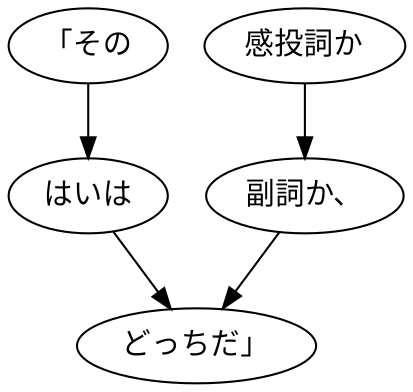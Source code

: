 digraph graph4602 {
	node0 [label="「その"];
	node1 [label="はいは"];
	node2 [label="感投詞か"];
	node3 [label="副詞か、"];
	node4 [label="どっちだ」"];
	node0 -> node1;
	node1 -> node4;
	node2 -> node3;
	node3 -> node4;
}
